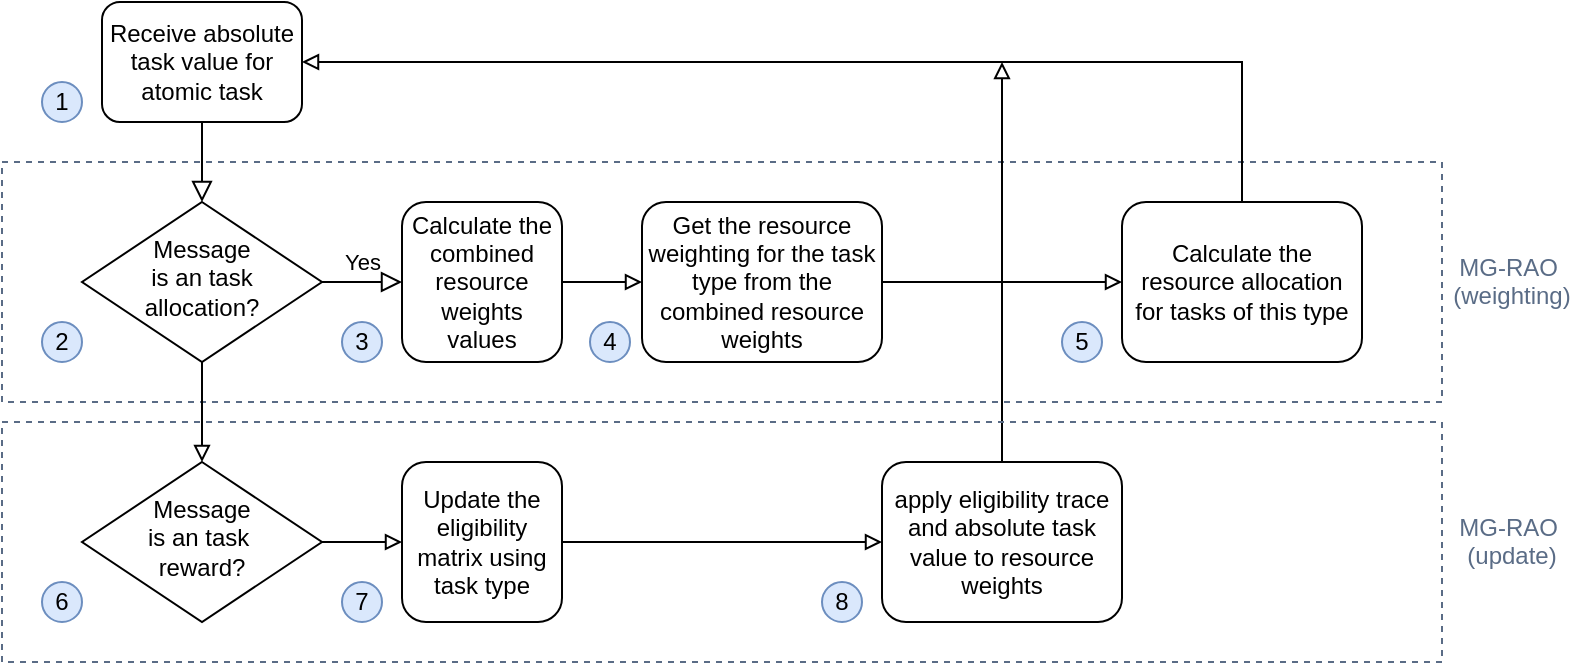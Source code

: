 <mxfile version="13.0.3" type="device"><diagram id="C5RBs43oDa-KdzZeNtuy" name="Page-1"><mxGraphModel dx="1106" dy="822" grid="1" gridSize="10" guides="1" tooltips="1" connect="1" arrows="1" fold="1" page="1" pageScale="1" pageWidth="827" pageHeight="1169" math="0" shadow="0"><root><mxCell id="WIyWlLk6GJQsqaUBKTNV-0"/><mxCell id="WIyWlLk6GJQsqaUBKTNV-1" parent="WIyWlLk6GJQsqaUBKTNV-0"/><mxCell id="NhZEEdgqRD4LZpYJJ2mU-49" value="MG-RAO &#10;(weighting)" style="fillColor=none;strokeColor=#5A6C86;dashed=1;verticalAlign=middle;fontStyle=0;fontColor=#5A6C86;labelPosition=right;verticalLabelPosition=middle;align=center;spacingRight=0;spacingLeft=-650;spacingBottom=2;" vertex="1" parent="WIyWlLk6GJQsqaUBKTNV-1"><mxGeometry x="120" y="140" width="720" height="120" as="geometry"/></mxCell><mxCell id="WIyWlLk6GJQsqaUBKTNV-2" value="" style="rounded=0;html=1;jettySize=auto;orthogonalLoop=1;fontSize=11;endArrow=block;endFill=0;endSize=8;strokeWidth=1;shadow=0;labelBackgroundColor=none;edgeStyle=orthogonalEdgeStyle;fontStyle=0;entryX=0.5;entryY=0;entryDx=0;entryDy=0;" parent="WIyWlLk6GJQsqaUBKTNV-1" source="WIyWlLk6GJQsqaUBKTNV-3" target="WIyWlLk6GJQsqaUBKTNV-10" edge="1"><mxGeometry x="-0.2" y="-20" relative="1" as="geometry"><mxPoint as="offset"/><mxPoint x="220" y="170" as="targetPoint"/></mxGeometry></mxCell><mxCell id="WIyWlLk6GJQsqaUBKTNV-3" value="Receive absolute task value for atomic task" style="rounded=1;whiteSpace=wrap;html=1;fontSize=12;glass=0;strokeWidth=1;shadow=0;fontStyle=0" parent="WIyWlLk6GJQsqaUBKTNV-1" vertex="1"><mxGeometry x="170" y="60" width="100" height="60" as="geometry"/></mxCell><mxCell id="WIyWlLk6GJQsqaUBKTNV-9" value="Yes" style="edgeStyle=orthogonalEdgeStyle;rounded=0;html=1;jettySize=auto;orthogonalLoop=1;fontSize=11;endArrow=block;endFill=0;endSize=8;strokeWidth=1;shadow=0;labelBackgroundColor=none;fontStyle=0" parent="WIyWlLk6GJQsqaUBKTNV-1" source="WIyWlLk6GJQsqaUBKTNV-10" target="WIyWlLk6GJQsqaUBKTNV-12" edge="1"><mxGeometry y="10" relative="1" as="geometry"><mxPoint as="offset"/></mxGeometry></mxCell><mxCell id="NhZEEdgqRD4LZpYJJ2mU-27" style="edgeStyle=orthogonalEdgeStyle;rounded=0;orthogonalLoop=1;jettySize=auto;html=1;entryX=0.5;entryY=0;entryDx=0;entryDy=0;endArrow=block;endFill=0;" edge="1" parent="WIyWlLk6GJQsqaUBKTNV-1" source="WIyWlLk6GJQsqaUBKTNV-10" target="NhZEEdgqRD4LZpYJJ2mU-24"><mxGeometry relative="1" as="geometry"/></mxCell><mxCell id="WIyWlLk6GJQsqaUBKTNV-10" value="&lt;font face=&quot;sans-serif&quot;&gt;Message &lt;br&gt;is an task allocation?&lt;/font&gt;" style="rhombus;whiteSpace=wrap;html=1;shadow=0;fontFamily=Helvetica;fontSize=12;align=center;strokeWidth=1;spacing=6;spacingTop=-4;fontStyle=0" parent="WIyWlLk6GJQsqaUBKTNV-1" vertex="1"><mxGeometry x="160" y="160" width="120" height="80" as="geometry"/></mxCell><mxCell id="NhZEEdgqRD4LZpYJJ2mU-33" style="edgeStyle=orthogonalEdgeStyle;rounded=0;orthogonalLoop=1;jettySize=auto;html=1;exitX=1;exitY=0.5;exitDx=0;exitDy=0;entryX=0;entryY=0.5;entryDx=0;entryDy=0;endArrow=block;endFill=0;" edge="1" parent="WIyWlLk6GJQsqaUBKTNV-1" source="WIyWlLk6GJQsqaUBKTNV-12" target="NhZEEdgqRD4LZpYJJ2mU-30"><mxGeometry relative="1" as="geometry"/></mxCell><mxCell id="WIyWlLk6GJQsqaUBKTNV-12" value="Calculate the combined resource weights values" style="rounded=1;whiteSpace=wrap;html=1;fontSize=12;glass=0;strokeWidth=1;shadow=0;fontStyle=0" parent="WIyWlLk6GJQsqaUBKTNV-1" vertex="1"><mxGeometry x="320" y="160" width="80" height="80" as="geometry"/></mxCell><mxCell id="-1iLSRCerz2YxzJYn320-31" style="edgeStyle=orthogonalEdgeStyle;rounded=0;orthogonalLoop=1;jettySize=auto;html=1;exitX=0.5;exitY=0;exitDx=0;exitDy=0;endArrow=block;endFill=0;fontSize=12;fontStyle=0;entryX=1;entryY=0.5;entryDx=0;entryDy=0;" parent="WIyWlLk6GJQsqaUBKTNV-1" source="NhZEEdgqRD4LZpYJJ2mU-31" edge="1" target="WIyWlLk6GJQsqaUBKTNV-3"><mxGeometry relative="1" as="geometry"><mxPoint x="720" y="100" as="targetPoint"/><mxPoint x="720" y="510" as="sourcePoint"/></mxGeometry></mxCell><mxCell id="NhZEEdgqRD4LZpYJJ2mU-11" value="1" style="ellipse;whiteSpace=wrap;html=1;aspect=fixed;fillColor=#dae8fc;strokeColor=#6c8ebf;" vertex="1" parent="WIyWlLk6GJQsqaUBKTNV-1"><mxGeometry x="140" y="100" width="20" height="20" as="geometry"/></mxCell><mxCell id="NhZEEdgqRD4LZpYJJ2mU-12" value="2" style="ellipse;whiteSpace=wrap;html=1;aspect=fixed;fillColor=#dae8fc;strokeColor=#6c8ebf;" vertex="1" parent="WIyWlLk6GJQsqaUBKTNV-1"><mxGeometry x="140" y="220" width="20" height="20" as="geometry"/></mxCell><mxCell id="NhZEEdgqRD4LZpYJJ2mU-13" value="3" style="ellipse;whiteSpace=wrap;html=1;aspect=fixed;fillColor=#dae8fc;strokeColor=#6c8ebf;" vertex="1" parent="WIyWlLk6GJQsqaUBKTNV-1"><mxGeometry x="290" y="220" width="20" height="20" as="geometry"/></mxCell><mxCell id="NhZEEdgqRD4LZpYJJ2mU-36" style="edgeStyle=orthogonalEdgeStyle;rounded=0;orthogonalLoop=1;jettySize=auto;html=1;entryX=0;entryY=0.5;entryDx=0;entryDy=0;endArrow=block;endFill=0;" edge="1" parent="WIyWlLk6GJQsqaUBKTNV-1" source="NhZEEdgqRD4LZpYJJ2mU-24" target="NhZEEdgqRD4LZpYJJ2mU-28"><mxGeometry relative="1" as="geometry"/></mxCell><mxCell id="NhZEEdgqRD4LZpYJJ2mU-24" value="&lt;font face=&quot;sans-serif&quot;&gt;Message &lt;br&gt;is an task&amp;nbsp;&lt;br&gt;reward?&lt;/font&gt;" style="rhombus;whiteSpace=wrap;html=1;shadow=0;fontFamily=Helvetica;fontSize=12;align=center;strokeWidth=1;spacing=6;spacingTop=-4;fontStyle=0" vertex="1" parent="WIyWlLk6GJQsqaUBKTNV-1"><mxGeometry x="160" y="290" width="120" height="80" as="geometry"/></mxCell><mxCell id="NhZEEdgqRD4LZpYJJ2mU-37" style="edgeStyle=orthogonalEdgeStyle;rounded=0;orthogonalLoop=1;jettySize=auto;html=1;entryX=0;entryY=0.5;entryDx=0;entryDy=0;endArrow=block;endFill=0;" edge="1" parent="WIyWlLk6GJQsqaUBKTNV-1" source="NhZEEdgqRD4LZpYJJ2mU-28" target="NhZEEdgqRD4LZpYJJ2mU-29"><mxGeometry relative="1" as="geometry"/></mxCell><mxCell id="NhZEEdgqRD4LZpYJJ2mU-28" value="Update the eligibility matrix using task type" style="rounded=1;whiteSpace=wrap;html=1;fontSize=12;glass=0;strokeWidth=1;shadow=0;fontStyle=0" vertex="1" parent="WIyWlLk6GJQsqaUBKTNV-1"><mxGeometry x="320" y="290" width="80" height="80" as="geometry"/></mxCell><mxCell id="NhZEEdgqRD4LZpYJJ2mU-35" style="edgeStyle=orthogonalEdgeStyle;rounded=0;orthogonalLoop=1;jettySize=auto;html=1;endArrow=block;endFill=0;" edge="1" parent="WIyWlLk6GJQsqaUBKTNV-1" source="NhZEEdgqRD4LZpYJJ2mU-29"><mxGeometry relative="1" as="geometry"><mxPoint x="620" y="90" as="targetPoint"/><Array as="points"><mxPoint x="620" y="90"/></Array></mxGeometry></mxCell><mxCell id="NhZEEdgqRD4LZpYJJ2mU-29" value="apply eligibility trace and absolute task value to resource weights" style="rounded=1;whiteSpace=wrap;html=1;fontSize=12;glass=0;strokeWidth=1;shadow=0;fontStyle=0" vertex="1" parent="WIyWlLk6GJQsqaUBKTNV-1"><mxGeometry x="560" y="290" width="120" height="80" as="geometry"/></mxCell><mxCell id="NhZEEdgqRD4LZpYJJ2mU-34" style="edgeStyle=orthogonalEdgeStyle;rounded=0;orthogonalLoop=1;jettySize=auto;html=1;exitX=1;exitY=0.5;exitDx=0;exitDy=0;entryX=0;entryY=0.5;entryDx=0;entryDy=0;endArrow=block;endFill=0;" edge="1" parent="WIyWlLk6GJQsqaUBKTNV-1" source="NhZEEdgqRD4LZpYJJ2mU-30" target="NhZEEdgqRD4LZpYJJ2mU-31"><mxGeometry relative="1" as="geometry"/></mxCell><mxCell id="NhZEEdgqRD4LZpYJJ2mU-30" value="Get the resource weighting for the task type from the combined resource weights" style="rounded=1;whiteSpace=wrap;html=1;fontSize=12;glass=0;strokeWidth=1;shadow=0;fontStyle=0" vertex="1" parent="WIyWlLk6GJQsqaUBKTNV-1"><mxGeometry x="440" y="160" width="120" height="80" as="geometry"/></mxCell><mxCell id="NhZEEdgqRD4LZpYJJ2mU-31" value="Calculate the resource allocation for tasks of this type" style="rounded=1;whiteSpace=wrap;html=1;fontSize=12;glass=0;strokeWidth=1;shadow=0;fontStyle=0" vertex="1" parent="WIyWlLk6GJQsqaUBKTNV-1"><mxGeometry x="680" y="160" width="120" height="80" as="geometry"/></mxCell><mxCell id="NhZEEdgqRD4LZpYJJ2mU-39" value="4" style="ellipse;whiteSpace=wrap;html=1;aspect=fixed;fillColor=#dae8fc;strokeColor=#6c8ebf;" vertex="1" parent="WIyWlLk6GJQsqaUBKTNV-1"><mxGeometry x="414" y="220" width="20" height="20" as="geometry"/></mxCell><mxCell id="NhZEEdgqRD4LZpYJJ2mU-40" value="6" style="ellipse;whiteSpace=wrap;html=1;aspect=fixed;fillColor=#dae8fc;strokeColor=#6c8ebf;" vertex="1" parent="WIyWlLk6GJQsqaUBKTNV-1"><mxGeometry x="140" y="350" width="20" height="20" as="geometry"/></mxCell><mxCell id="NhZEEdgqRD4LZpYJJ2mU-46" value="7" style="ellipse;whiteSpace=wrap;html=1;aspect=fixed;fillColor=#dae8fc;strokeColor=#6c8ebf;" vertex="1" parent="WIyWlLk6GJQsqaUBKTNV-1"><mxGeometry x="290" y="350" width="20" height="20" as="geometry"/></mxCell><mxCell id="NhZEEdgqRD4LZpYJJ2mU-47" value="8" style="ellipse;whiteSpace=wrap;html=1;aspect=fixed;fillColor=#dae8fc;strokeColor=#6c8ebf;" vertex="1" parent="WIyWlLk6GJQsqaUBKTNV-1"><mxGeometry x="530" y="350" width="20" height="20" as="geometry"/></mxCell><mxCell id="NhZEEdgqRD4LZpYJJ2mU-48" value="5" style="ellipse;whiteSpace=wrap;html=1;aspect=fixed;fillColor=#dae8fc;strokeColor=#6c8ebf;" vertex="1" parent="WIyWlLk6GJQsqaUBKTNV-1"><mxGeometry x="650" y="220" width="20" height="20" as="geometry"/></mxCell><mxCell id="NhZEEdgqRD4LZpYJJ2mU-52" value="MG-RAO &#10;(update)" style="fillColor=none;strokeColor=#5A6C86;dashed=1;verticalAlign=middle;fontStyle=0;fontColor=#5A6C86;labelPosition=right;verticalLabelPosition=middle;align=center;spacingRight=0;spacingLeft=-650;spacingBottom=2;" vertex="1" parent="WIyWlLk6GJQsqaUBKTNV-1"><mxGeometry x="120" y="270" width="720" height="120" as="geometry"/></mxCell></root></mxGraphModel></diagram></mxfile>